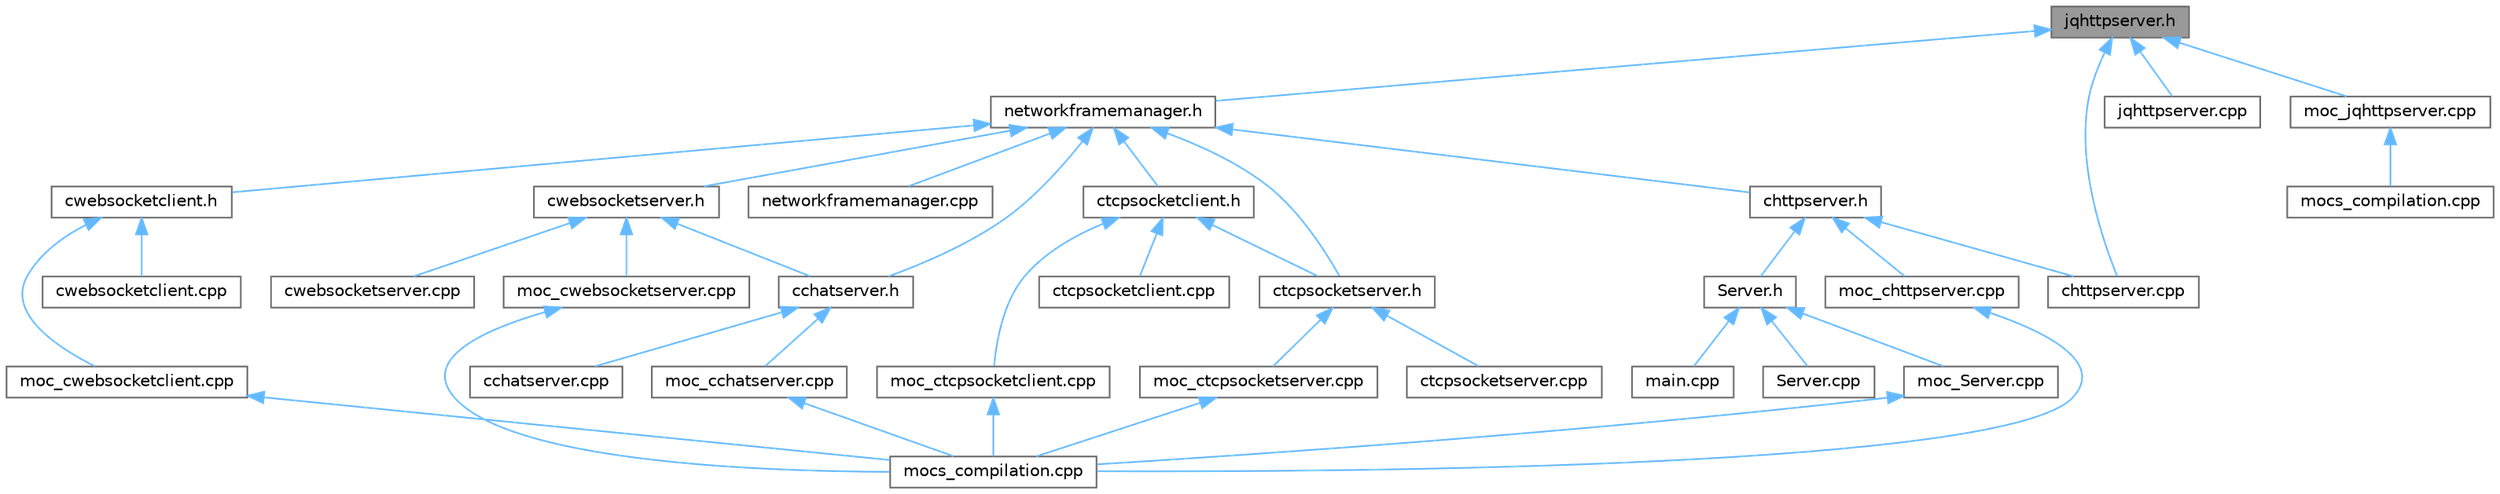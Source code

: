 digraph "jqhttpserver.h"
{
 // LATEX_PDF_SIZE
  bgcolor="transparent";
  edge [fontname=Helvetica,fontsize=10,labelfontname=Helvetica,labelfontsize=10];
  node [fontname=Helvetica,fontsize=10,shape=box,height=0.2,width=0.4];
  Node1 [id="Node000001",label="jqhttpserver.h",height=0.2,width=0.4,color="gray40", fillcolor="grey60", style="filled", fontcolor="black",tooltip="JQHttpServer 头文件，包含 HTTP 服务器的类和枚举定义。"];
  Node1 -> Node2 [id="edge1_Node000001_Node000002",dir="back",color="steelblue1",style="solid",tooltip=" "];
  Node2 [id="Node000002",label="chttpserver.cpp",height=0.2,width=0.4,color="grey40", fillcolor="white", style="filled",URL="$chttpserver_8cpp.html",tooltip=" "];
  Node1 -> Node3 [id="edge2_Node000001_Node000003",dir="back",color="steelblue1",style="solid",tooltip=" "];
  Node3 [id="Node000003",label="jqhttpserver.cpp",height=0.2,width=0.4,color="grey40", fillcolor="white", style="filled",URL="$jqhttpserver_8cpp.html",tooltip="JQHttpServer 实现文件，包含 HTTP 服务器的类实现。"];
  Node1 -> Node4 [id="edge3_Node000001_Node000004",dir="back",color="steelblue1",style="solid",tooltip=" "];
  Node4 [id="Node000004",label="moc_jqhttpserver.cpp",height=0.2,width=0.4,color="grey40", fillcolor="white", style="filled",URL="$moc__jqhttpserver_8cpp.html",tooltip=" "];
  Node4 -> Node5 [id="edge4_Node000004_Node000005",dir="back",color="steelblue1",style="solid",tooltip=" "];
  Node5 [id="Node000005",label="mocs_compilation.cpp",height=0.2,width=0.4,color="grey40", fillcolor="white", style="filled",URL="$util_2_j_q_http_server_2_j_q_http_server__autogen_2mocs__compilation_8cpp.html",tooltip=" "];
  Node1 -> Node6 [id="edge5_Node000001_Node000006",dir="back",color="steelblue1",style="solid",tooltip=" "];
  Node6 [id="Node000006",label="networkframemanager.h",height=0.2,width=0.4,color="grey40", fillcolor="white", style="filled",URL="$networkframemanager_8h.html",tooltip=" "];
  Node6 -> Node7 [id="edge6_Node000006_Node000007",dir="back",color="steelblue1",style="solid",tooltip=" "];
  Node7 [id="Node000007",label="cchatserver.h",height=0.2,width=0.4,color="grey40", fillcolor="white", style="filled",URL="$cchatserver_8h.html",tooltip=" "];
  Node7 -> Node8 [id="edge7_Node000007_Node000008",dir="back",color="steelblue1",style="solid",tooltip=" "];
  Node8 [id="Node000008",label="cchatserver.cpp",height=0.2,width=0.4,color="grey40", fillcolor="white", style="filled",URL="$cchatserver_8cpp.html",tooltip=" "];
  Node7 -> Node9 [id="edge8_Node000007_Node000009",dir="back",color="steelblue1",style="solid",tooltip=" "];
  Node9 [id="Node000009",label="moc_cchatserver.cpp",height=0.2,width=0.4,color="grey40", fillcolor="white", style="filled",URL="$moc__cchatserver_8cpp.html",tooltip=" "];
  Node9 -> Node10 [id="edge9_Node000009_Node000010",dir="back",color="steelblue1",style="solid",tooltip=" "];
  Node10 [id="Node000010",label="mocs_compilation.cpp",height=0.2,width=0.4,color="grey40", fillcolor="white", style="filled",URL="$_ku_gou_server_2_ku_gou-_server__autogen_2mocs__compilation_8cpp.html",tooltip=" "];
  Node6 -> Node11 [id="edge10_Node000006_Node000011",dir="back",color="steelblue1",style="solid",tooltip=" "];
  Node11 [id="Node000011",label="chttpserver.h",height=0.2,width=0.4,color="grey40", fillcolor="white", style="filled",URL="$chttpserver_8h.html",tooltip=" "];
  Node11 -> Node12 [id="edge11_Node000011_Node000012",dir="back",color="steelblue1",style="solid",tooltip=" "];
  Node12 [id="Node000012",label="Server.h",height=0.2,width=0.4,color="grey40", fillcolor="white", style="filled",URL="$_server_8h.html",tooltip="HTTP 服务器主类头文件，定义了 Server 类的接口。"];
  Node12 -> Node13 [id="edge12_Node000012_Node000013",dir="back",color="steelblue1",style="solid",tooltip=" "];
  Node13 [id="Node000013",label="Server.cpp",height=0.2,width=0.4,color="grey40", fillcolor="white", style="filled",URL="$_server_8cpp.html",tooltip="HTTP 服务器核心实现，处理请求路由、数据库操作及业务逻辑。"];
  Node12 -> Node14 [id="edge13_Node000012_Node000014",dir="back",color="steelblue1",style="solid",tooltip=" "];
  Node14 [id="Node000014",label="main.cpp",height=0.2,width=0.4,color="grey40", fillcolor="white", style="filled",URL="$_ku_gou_server_2main_8cpp.html",tooltip="程序入口点，负责初始化并启动单实例服务器。"];
  Node12 -> Node15 [id="edge14_Node000012_Node000015",dir="back",color="steelblue1",style="solid",tooltip=" "];
  Node15 [id="Node000015",label="moc_Server.cpp",height=0.2,width=0.4,color="grey40", fillcolor="white", style="filled",URL="$moc___server_8cpp.html",tooltip=" "];
  Node15 -> Node10 [id="edge15_Node000015_Node000010",dir="back",color="steelblue1",style="solid",tooltip=" "];
  Node11 -> Node2 [id="edge16_Node000011_Node000002",dir="back",color="steelblue1",style="solid",tooltip=" "];
  Node11 -> Node16 [id="edge17_Node000011_Node000016",dir="back",color="steelblue1",style="solid",tooltip=" "];
  Node16 [id="Node000016",label="moc_chttpserver.cpp",height=0.2,width=0.4,color="grey40", fillcolor="white", style="filled",URL="$moc__chttpserver_8cpp.html",tooltip=" "];
  Node16 -> Node10 [id="edge18_Node000016_Node000010",dir="back",color="steelblue1",style="solid",tooltip=" "];
  Node6 -> Node17 [id="edge19_Node000006_Node000017",dir="back",color="steelblue1",style="solid",tooltip=" "];
  Node17 [id="Node000017",label="ctcpsocketclient.h",height=0.2,width=0.4,color="grey40", fillcolor="white", style="filled",URL="$ctcpsocketclient_8h.html",tooltip=" "];
  Node17 -> Node18 [id="edge20_Node000017_Node000018",dir="back",color="steelblue1",style="solid",tooltip=" "];
  Node18 [id="Node000018",label="ctcpsocketclient.cpp",height=0.2,width=0.4,color="grey40", fillcolor="white", style="filled",URL="$ctcpsocketclient_8cpp.html",tooltip=" "];
  Node17 -> Node19 [id="edge21_Node000017_Node000019",dir="back",color="steelblue1",style="solid",tooltip=" "];
  Node19 [id="Node000019",label="ctcpsocketserver.h",height=0.2,width=0.4,color="grey40", fillcolor="white", style="filled",URL="$ctcpsocketserver_8h.html",tooltip=" "];
  Node19 -> Node20 [id="edge22_Node000019_Node000020",dir="back",color="steelblue1",style="solid",tooltip=" "];
  Node20 [id="Node000020",label="ctcpsocketserver.cpp",height=0.2,width=0.4,color="grey40", fillcolor="white", style="filled",URL="$ctcpsocketserver_8cpp.html",tooltip=" "];
  Node19 -> Node21 [id="edge23_Node000019_Node000021",dir="back",color="steelblue1",style="solid",tooltip=" "];
  Node21 [id="Node000021",label="moc_ctcpsocketserver.cpp",height=0.2,width=0.4,color="grey40", fillcolor="white", style="filled",URL="$moc__ctcpsocketserver_8cpp.html",tooltip=" "];
  Node21 -> Node10 [id="edge24_Node000021_Node000010",dir="back",color="steelblue1",style="solid",tooltip=" "];
  Node17 -> Node22 [id="edge25_Node000017_Node000022",dir="back",color="steelblue1",style="solid",tooltip=" "];
  Node22 [id="Node000022",label="moc_ctcpsocketclient.cpp",height=0.2,width=0.4,color="grey40", fillcolor="white", style="filled",URL="$moc__ctcpsocketclient_8cpp.html",tooltip=" "];
  Node22 -> Node10 [id="edge26_Node000022_Node000010",dir="back",color="steelblue1",style="solid",tooltip=" "];
  Node6 -> Node19 [id="edge27_Node000006_Node000019",dir="back",color="steelblue1",style="solid",tooltip=" "];
  Node6 -> Node23 [id="edge28_Node000006_Node000023",dir="back",color="steelblue1",style="solid",tooltip=" "];
  Node23 [id="Node000023",label="cwebsocketclient.h",height=0.2,width=0.4,color="grey40", fillcolor="white", style="filled",URL="$cwebsocketclient_8h.html",tooltip=" "];
  Node23 -> Node24 [id="edge29_Node000023_Node000024",dir="back",color="steelblue1",style="solid",tooltip=" "];
  Node24 [id="Node000024",label="cwebsocketclient.cpp",height=0.2,width=0.4,color="grey40", fillcolor="white", style="filled",URL="$cwebsocketclient_8cpp.html",tooltip=" "];
  Node23 -> Node25 [id="edge30_Node000023_Node000025",dir="back",color="steelblue1",style="solid",tooltip=" "];
  Node25 [id="Node000025",label="moc_cwebsocketclient.cpp",height=0.2,width=0.4,color="grey40", fillcolor="white", style="filled",URL="$moc__cwebsocketclient_8cpp.html",tooltip=" "];
  Node25 -> Node10 [id="edge31_Node000025_Node000010",dir="back",color="steelblue1",style="solid",tooltip=" "];
  Node6 -> Node26 [id="edge32_Node000006_Node000026",dir="back",color="steelblue1",style="solid",tooltip=" "];
  Node26 [id="Node000026",label="cwebsocketserver.h",height=0.2,width=0.4,color="grey40", fillcolor="white", style="filled",URL="$cwebsocketserver_8h.html",tooltip=" "];
  Node26 -> Node7 [id="edge33_Node000026_Node000007",dir="back",color="steelblue1",style="solid",tooltip=" "];
  Node26 -> Node27 [id="edge34_Node000026_Node000027",dir="back",color="steelblue1",style="solid",tooltip=" "];
  Node27 [id="Node000027",label="cwebsocketserver.cpp",height=0.2,width=0.4,color="grey40", fillcolor="white", style="filled",URL="$cwebsocketserver_8cpp.html",tooltip=" "];
  Node26 -> Node28 [id="edge35_Node000026_Node000028",dir="back",color="steelblue1",style="solid",tooltip=" "];
  Node28 [id="Node000028",label="moc_cwebsocketserver.cpp",height=0.2,width=0.4,color="grey40", fillcolor="white", style="filled",URL="$moc__cwebsocketserver_8cpp.html",tooltip=" "];
  Node28 -> Node10 [id="edge36_Node000028_Node000010",dir="back",color="steelblue1",style="solid",tooltip=" "];
  Node6 -> Node29 [id="edge37_Node000006_Node000029",dir="back",color="steelblue1",style="solid",tooltip=" "];
  Node29 [id="Node000029",label="networkframemanager.cpp",height=0.2,width=0.4,color="grey40", fillcolor="white", style="filled",URL="$networkframemanager_8cpp.html",tooltip=" "];
}
